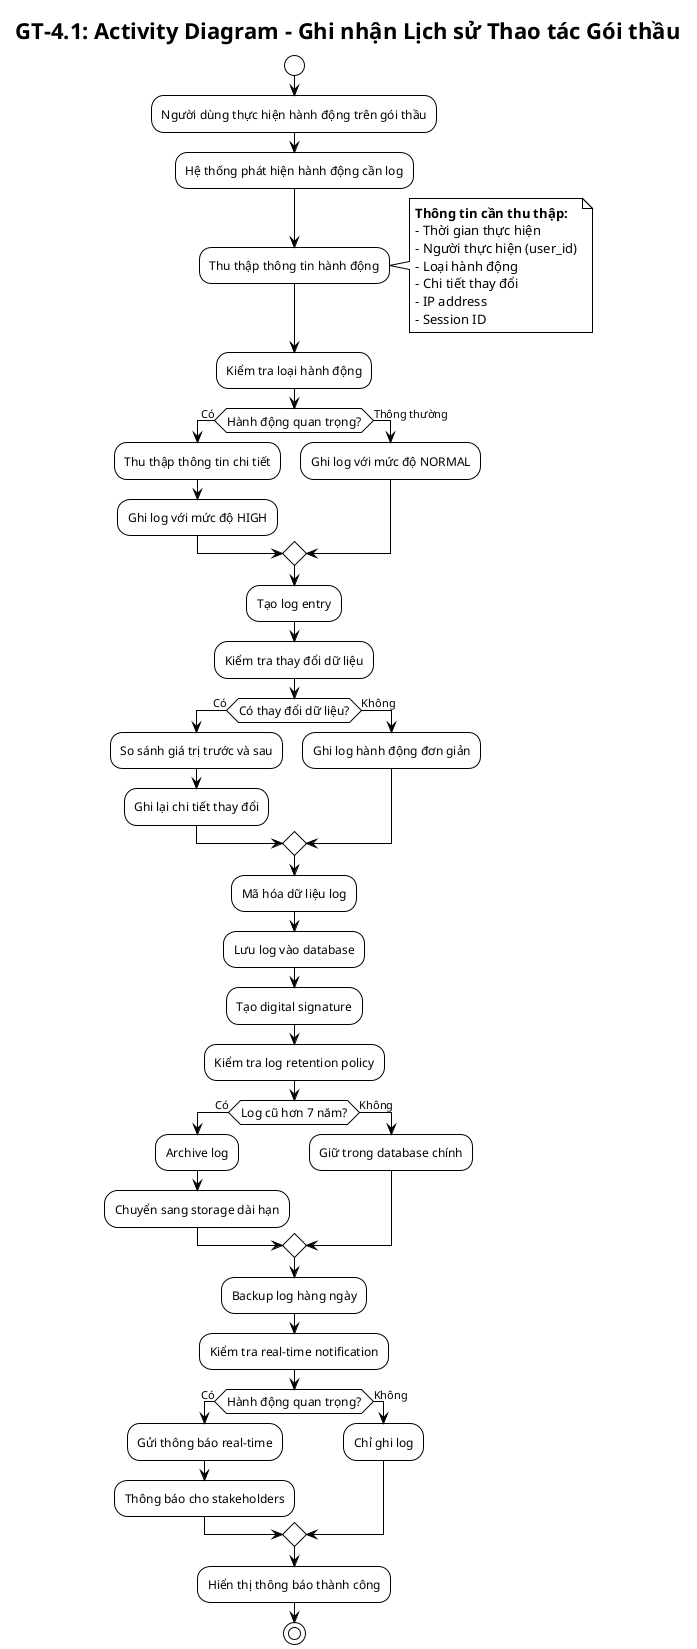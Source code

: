 @startuml GT-4.1 Activity Diagram
!theme plain
skinparam activityFontSize 12

title GT-4.1: Activity Diagram - Ghi nhận Lịch sử Thao tác Gói thầu

start

:Người dùng thực hiện hành động trên gói thầu;

:Hệ thống phát hiện hành động cần log;

:Thu thập thông tin hành động;
note right
**Thông tin cần thu thập:**
- Thời gian thực hiện
- Người thực hiện (user_id)
- Loại hành động
- Chi tiết thay đổi
- IP address
- Session ID
end note

:Kiểm tra loại hành động;

if (Hành động quan trọng?) then (Có)
    :Thu thập thông tin chi tiết;
    :Ghi log với mức độ HIGH;
else (Thông thường)
    :Ghi log với mức độ NORMAL;
endif

:Tạo log entry;

:Kiểm tra thay đổi dữ liệu;

if (Có thay đổi dữ liệu?) then (Có)
    :So sánh giá trị trước và sau;
    :Ghi lại chi tiết thay đổi;
else (Không)
    :Ghi log hành động đơn giản;
endif

:Mã hóa dữ liệu log;

:Lưu log vào database;

:Tạo digital signature;

:Kiểm tra log retention policy;

if (Log cũ hơn 7 năm?) then (Có)
    :Archive log;
    :Chuyển sang storage dài hạn;
else (Không)
    :Giữ trong database chính;
endif

:Backup log hàng ngày;

:Kiểm tra real-time notification;

if (Hành động quan trọng?) then (Có)
    :Gửi thông báo real-time;
    :Thông báo cho stakeholders;
else (Không)
    :Chỉ ghi log;
endif

:Hiển thị thông báo thành công;

stop

@enduml
